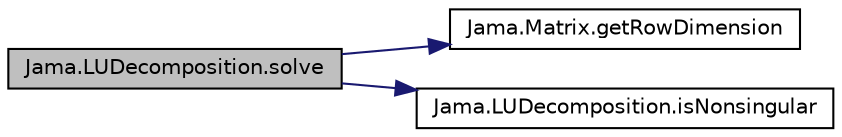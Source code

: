 digraph "Jama.LUDecomposition.solve"
{
  edge [fontname="Helvetica",fontsize="10",labelfontname="Helvetica",labelfontsize="10"];
  node [fontname="Helvetica",fontsize="10",shape=record];
  rankdir="LR";
  Node1 [label="Jama.LUDecomposition.solve",height=0.2,width=0.4,color="black", fillcolor="grey75", style="filled" fontcolor="black"];
  Node1 -> Node2 [color="midnightblue",fontsize="10",style="solid",fontname="Helvetica"];
  Node2 [label="Jama.Matrix.getRowDimension",height=0.2,width=0.4,color="black", fillcolor="white", style="filled",URL="$class_jama_1_1_matrix.html#a1696a4fbbbc49c0e4ac665d104b3af1d"];
  Node1 -> Node3 [color="midnightblue",fontsize="10",style="solid",fontname="Helvetica"];
  Node3 [label="Jama.LUDecomposition.isNonsingular",height=0.2,width=0.4,color="black", fillcolor="white", style="filled",URL="$class_jama_1_1_l_u_decomposition.html#aa5a58918751ee6b2abc858542fb5ae47"];
}
